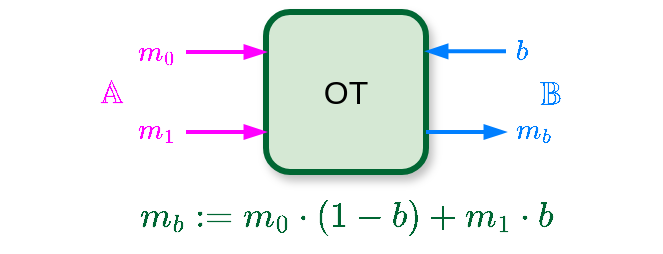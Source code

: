 <mxfile version="28.1.2">
  <diagram name="BasicOT" id="N9N7CULGT7EyKArL0yXC">
    <mxGraphModel dx="541" dy="403" grid="1" gridSize="10" guides="1" tooltips="1" connect="1" arrows="1" fold="1" page="1" pageScale="1" pageWidth="291" pageHeight="413" math="1" shadow="0">
      <root>
        <mxCell id="0" />
        <mxCell id="1" parent="0" />
        <mxCell id="P60KkeYBdLvhwHjZTeWR-1" value="&lt;font style=&quot;font-size: 16px;&quot;&gt;OT&lt;/font&gt;" style="rounded=1;whiteSpace=wrap;html=1;strokeWidth=3;shadow=1;fillColor=#d5e8d4;strokeColor=#006633;" vertex="1" parent="1">
          <mxGeometry x="110" y="120" width="80" height="80" as="geometry" />
        </mxCell>
        <mxCell id="P60KkeYBdLvhwHjZTeWR-2" value="" style="endArrow=blockThin;html=1;rounded=0;fontFamily=Helvetica;fontSize=12;fontColor=#FF00FF;endFill=1;strokeColor=#FF00FF;strokeWidth=2;" edge="1" parent="1">
          <mxGeometry width="50" height="50" relative="1" as="geometry">
            <mxPoint x="70" y="140" as="sourcePoint" />
            <mxPoint x="110" y="140" as="targetPoint" />
          </mxGeometry>
        </mxCell>
        <mxCell id="P60KkeYBdLvhwHjZTeWR-3" value="" style="endArrow=blockThin;html=1;rounded=0;fontFamily=Helvetica;fontSize=12;fontColor=#FF00FF;endFill=1;strokeColor=#FF00FF;strokeWidth=2;" edge="1" parent="1">
          <mxGeometry width="50" height="50" relative="1" as="geometry">
            <mxPoint x="70" y="180" as="sourcePoint" />
            <mxPoint x="110" y="180" as="targetPoint" />
          </mxGeometry>
        </mxCell>
        <mxCell id="P60KkeYBdLvhwHjZTeWR-4" value="$$m_0$$" style="text;html=1;align=center;verticalAlign=middle;whiteSpace=wrap;rounded=0;fontFamily=Helvetica;fontSize=12;fontColor=#FF00FF;" vertex="1" parent="1">
          <mxGeometry x="40" y="125" width="30" height="30" as="geometry" />
        </mxCell>
        <mxCell id="P60KkeYBdLvhwHjZTeWR-5" value="$$m_1$$" style="text;html=1;align=center;verticalAlign=middle;whiteSpace=wrap;rounded=0;fontFamily=Helvetica;fontSize=12;fontColor=#FF00FF;" vertex="1" parent="1">
          <mxGeometry x="40" y="164" width="30" height="30" as="geometry" />
        </mxCell>
        <mxCell id="P60KkeYBdLvhwHjZTeWR-6" value="" style="endArrow=none;html=1;rounded=0;fontFamily=Helvetica;fontSize=12;fontColor=default;endFill=0;startArrow=blockThin;startFill=1;strokeColor=#007FFF;strokeWidth=2;" edge="1" parent="1">
          <mxGeometry width="50" height="50" relative="1" as="geometry">
            <mxPoint x="190" y="139.67" as="sourcePoint" />
            <mxPoint x="230" y="139.67" as="targetPoint" />
          </mxGeometry>
        </mxCell>
        <mxCell id="P60KkeYBdLvhwHjZTeWR-7" value="" style="endArrow=blockThin;html=1;rounded=0;fontFamily=Helvetica;fontSize=12;fontColor=default;endFill=1;strokeColor=#007FFF;strokeWidth=2;" edge="1" parent="1">
          <mxGeometry width="50" height="50" relative="1" as="geometry">
            <mxPoint x="190" y="180" as="sourcePoint" />
            <mxPoint x="230" y="180" as="targetPoint" />
          </mxGeometry>
        </mxCell>
        <mxCell id="P60KkeYBdLvhwHjZTeWR-8" value="$$b$$" style="text;html=1;align=left;verticalAlign=middle;whiteSpace=wrap;rounded=0;fontFamily=Helvetica;fontSize=12;fontColor=#007FFF;" vertex="1" parent="1">
          <mxGeometry x="233" y="125" width="30" height="30" as="geometry" />
        </mxCell>
        <mxCell id="P60KkeYBdLvhwHjZTeWR-9" value="$$m_{b}$$" style="text;html=1;align=left;verticalAlign=middle;whiteSpace=wrap;rounded=0;fontFamily=Helvetica;fontSize=12;fontColor=#007FFF;" vertex="1" parent="1">
          <mxGeometry x="233" y="164" width="30" height="30" as="geometry" />
        </mxCell>
        <mxCell id="P60KkeYBdLvhwHjZTeWR-11" value="&lt;font face=&quot;Garamond&quot;&gt;&lt;span&gt;$$\mathbb{B}$$&lt;/span&gt;&lt;/font&gt;" style="text;html=1;align=center;verticalAlign=middle;whiteSpace=wrap;rounded=0;fontFamily=Helvetica;fontSize=16;fontColor=#007FFF;rotation=0;" vertex="1" parent="1">
          <mxGeometry x="233" y="145" width="39" height="30" as="geometry" />
        </mxCell>
        <mxCell id="P60KkeYBdLvhwHjZTeWR-17" value="&lt;font face=&quot;Garamond&quot;&gt;$$\mathbb{A}$$&lt;/font&gt;" style="text;html=1;align=center;verticalAlign=middle;whiteSpace=wrap;rounded=0;fontFamily=Helvetica;fontSize=16;fontColor=#FF00FF;rotation=0;" vertex="1" parent="1">
          <mxGeometry x="18" y="145" width="30" height="30" as="geometry" />
        </mxCell>
        <mxCell id="P60KkeYBdLvhwHjZTeWR-18" value="&lt;font style=&quot;font-size: 15px; color: rgb(0, 102, 51);&quot;&gt;$$m_b := m_0\cdot (1-b) + m_1\cdot b$$&lt;/font&gt;" style="text;html=1;align=center;verticalAlign=middle;whiteSpace=wrap;rounded=0;fontFamily=Helvetica;fontSize=12;fontColor=default;" vertex="1" parent="1">
          <mxGeometry x="50" y="207" width="200" height="30" as="geometry" />
        </mxCell>
      </root>
    </mxGraphModel>
  </diagram>
</mxfile>
